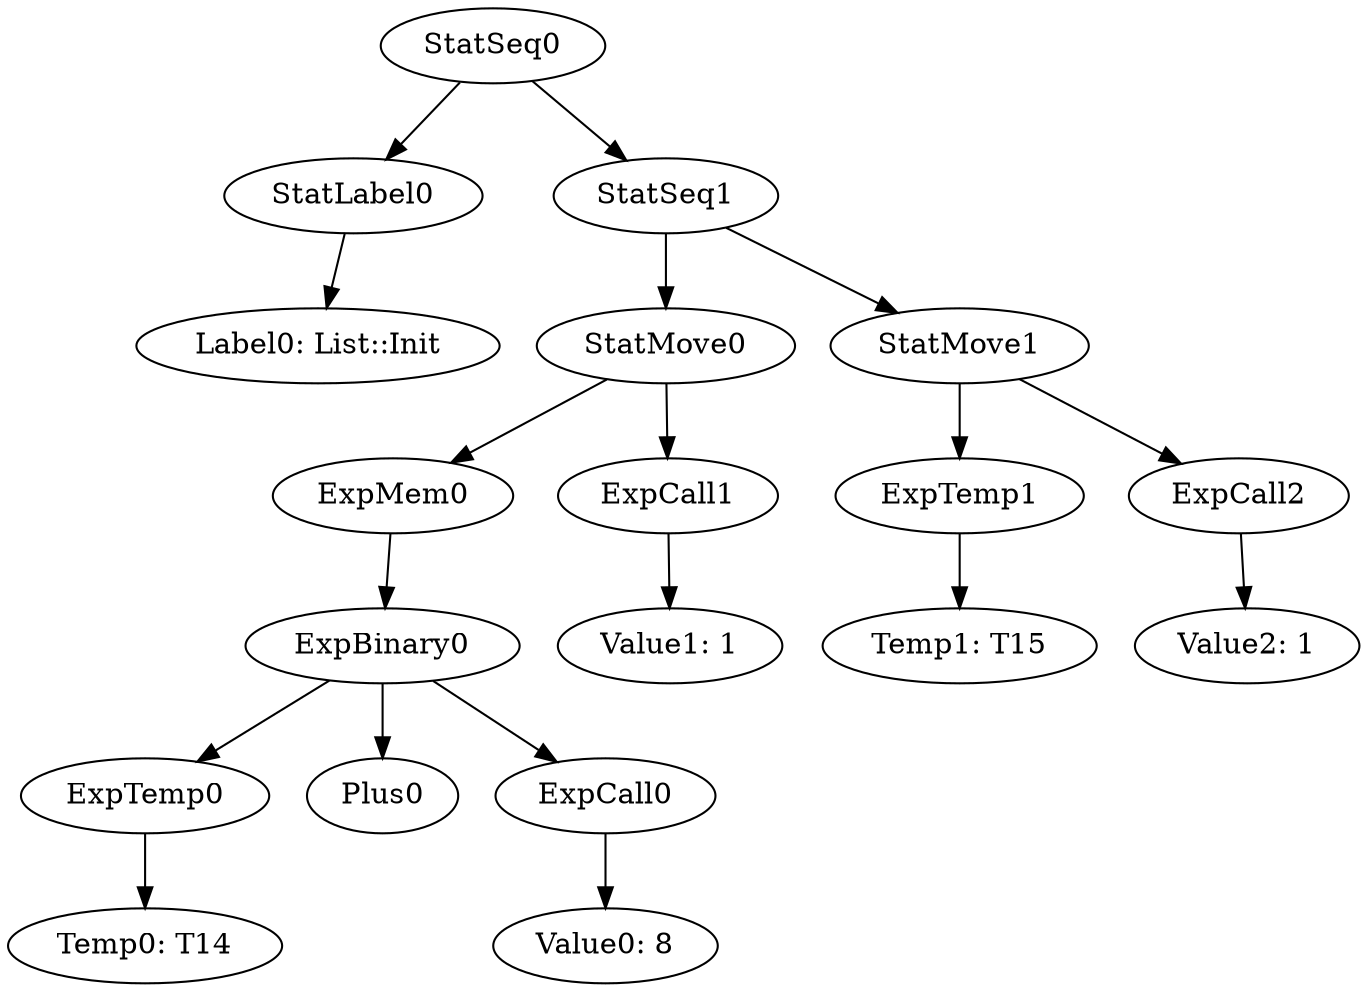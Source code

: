 digraph {
	ordering = out;
	StatMove1 -> ExpTemp1;
	StatMove1 -> ExpCall2;
	ExpBinary0 -> ExpTemp0;
	ExpBinary0 -> Plus0;
	ExpBinary0 -> ExpCall0;
	ExpCall2 -> "Value2: 1";
	StatMove0 -> ExpMem0;
	StatMove0 -> ExpCall1;
	ExpCall1 -> "Value1: 1";
	ExpTemp0 -> "Temp0: T14";
	StatSeq0 -> StatLabel0;
	StatSeq0 -> StatSeq1;
	StatLabel0 -> "Label0: List::Init";
	ExpMem0 -> ExpBinary0;
	ExpCall0 -> "Value0: 8";
	StatSeq1 -> StatMove0;
	StatSeq1 -> StatMove1;
	ExpTemp1 -> "Temp1: T15";
}


